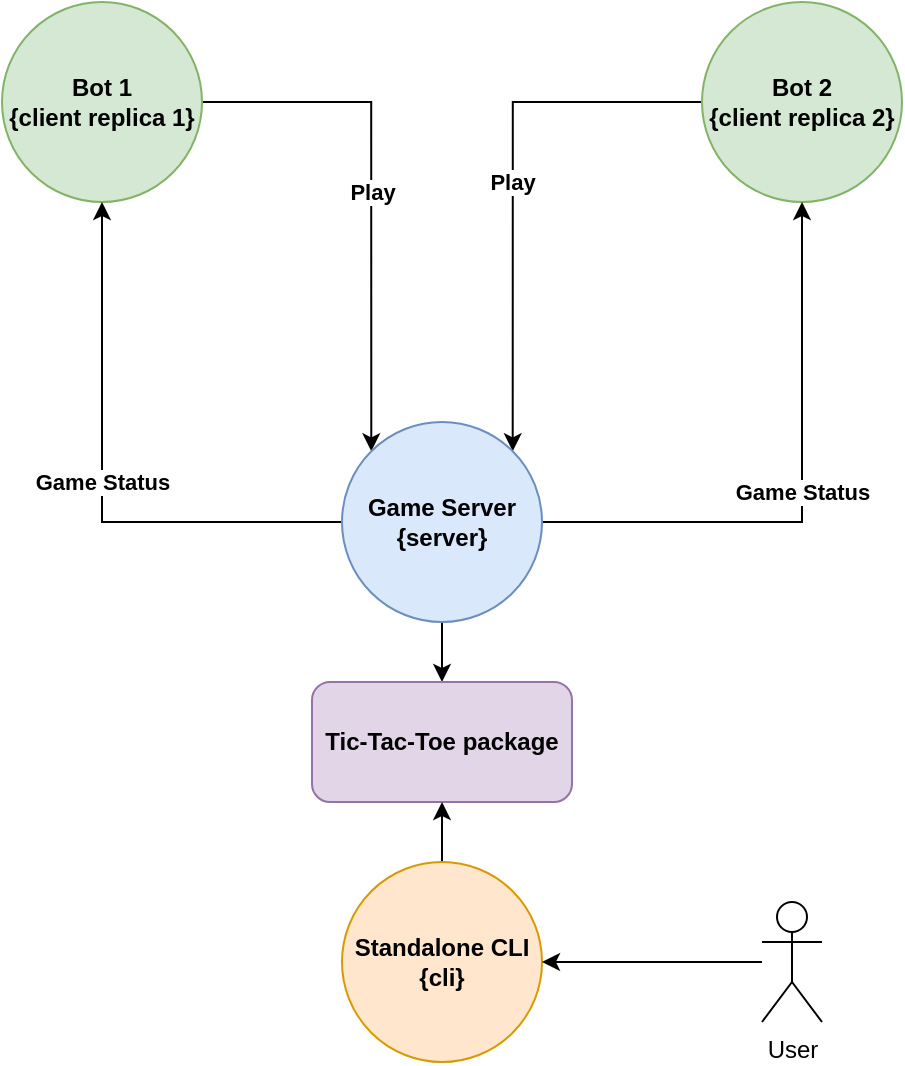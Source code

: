 <mxfile version="13.1.3" type="device"><diagram id="mvv9cKLMIcHPEKc3vS4R" name="Page-1"><mxGraphModel dx="981" dy="534" grid="1" gridSize="10" guides="1" tooltips="1" connect="1" arrows="1" fold="1" page="1" pageScale="1" pageWidth="850" pageHeight="1100" math="0" shadow="0"><root><mxCell id="0"/><mxCell id="1" parent="0"/><mxCell id="_lhavSdo8DJQ0j6J5Qvy-9" value="Play" style="edgeStyle=orthogonalEdgeStyle;rounded=0;orthogonalLoop=1;jettySize=auto;html=1;entryX=0;entryY=0;entryDx=0;entryDy=0;fontStyle=1" edge="1" parent="1" source="_lhavSdo8DJQ0j6J5Qvy-1" target="_lhavSdo8DJQ0j6J5Qvy-3"><mxGeometry relative="1" as="geometry"/></mxCell><mxCell id="_lhavSdo8DJQ0j6J5Qvy-1" value="Bot 1&lt;br&gt;{client replica 1}" style="ellipse;whiteSpace=wrap;html=1;fillColor=#d5e8d4;strokeColor=#82b366;fontStyle=1" vertex="1" parent="1"><mxGeometry x="130" y="160" width="100" height="100" as="geometry"/></mxCell><mxCell id="_lhavSdo8DJQ0j6J5Qvy-7" value="Play" style="edgeStyle=orthogonalEdgeStyle;rounded=0;orthogonalLoop=1;jettySize=auto;html=1;entryX=1;entryY=0;entryDx=0;entryDy=0;fontStyle=1" edge="1" parent="1" source="_lhavSdo8DJQ0j6J5Qvy-2" target="_lhavSdo8DJQ0j6J5Qvy-3"><mxGeometry relative="1" as="geometry"/></mxCell><mxCell id="_lhavSdo8DJQ0j6J5Qvy-2" value="Bot 2&lt;br&gt;{client replica 2}" style="ellipse;whiteSpace=wrap;html=1;fillColor=#d5e8d4;strokeColor=#82b366;fontStyle=1" vertex="1" parent="1"><mxGeometry x="480" y="160" width="100" height="100" as="geometry"/></mxCell><mxCell id="_lhavSdo8DJQ0j6J5Qvy-10" value="Game Status" style="edgeStyle=orthogonalEdgeStyle;rounded=0;orthogonalLoop=1;jettySize=auto;html=1;entryX=0.5;entryY=1;entryDx=0;entryDy=0;fontStyle=1" edge="1" parent="1" source="_lhavSdo8DJQ0j6J5Qvy-3" target="_lhavSdo8DJQ0j6J5Qvy-1"><mxGeometry relative="1" as="geometry"/></mxCell><mxCell id="_lhavSdo8DJQ0j6J5Qvy-11" value="Game Status" style="edgeStyle=orthogonalEdgeStyle;rounded=0;orthogonalLoop=1;jettySize=auto;html=1;entryX=0.5;entryY=1;entryDx=0;entryDy=0;fontStyle=1" edge="1" parent="1" source="_lhavSdo8DJQ0j6J5Qvy-3" target="_lhavSdo8DJQ0j6J5Qvy-2"><mxGeometry relative="1" as="geometry"/></mxCell><mxCell id="_lhavSdo8DJQ0j6J5Qvy-14" style="edgeStyle=orthogonalEdgeStyle;rounded=0;orthogonalLoop=1;jettySize=auto;html=1;entryX=0.5;entryY=0;entryDx=0;entryDy=0;fontStyle=1" edge="1" parent="1" source="_lhavSdo8DJQ0j6J5Qvy-3" target="_lhavSdo8DJQ0j6J5Qvy-13"><mxGeometry relative="1" as="geometry"/></mxCell><mxCell id="_lhavSdo8DJQ0j6J5Qvy-3" value="Game Server&lt;br&gt;{server}" style="ellipse;whiteSpace=wrap;html=1;fontStyle=1;fillColor=#dae8fc;strokeColor=#6c8ebf;" vertex="1" parent="1"><mxGeometry x="300" y="370" width="100" height="100" as="geometry"/></mxCell><mxCell id="_lhavSdo8DJQ0j6J5Qvy-13" value="Tic-Tac-Toe package" style="rounded=1;whiteSpace=wrap;html=1;fontStyle=1;fillColor=#e1d5e7;strokeColor=#9673a6;" vertex="1" parent="1"><mxGeometry x="285" y="500" width="130" height="60" as="geometry"/></mxCell><mxCell id="_lhavSdo8DJQ0j6J5Qvy-16" style="edgeStyle=orthogonalEdgeStyle;rounded=0;orthogonalLoop=1;jettySize=auto;html=1;entryX=0.5;entryY=1;entryDx=0;entryDy=0;fontStyle=1" edge="1" parent="1" source="_lhavSdo8DJQ0j6J5Qvy-15" target="_lhavSdo8DJQ0j6J5Qvy-13"><mxGeometry relative="1" as="geometry"/></mxCell><mxCell id="_lhavSdo8DJQ0j6J5Qvy-15" value="Standalone CLI&lt;br&gt;{cli}" style="ellipse;whiteSpace=wrap;html=1;fontStyle=1;fillColor=#ffe6cc;strokeColor=#d79b00;" vertex="1" parent="1"><mxGeometry x="300" y="590" width="100" height="100" as="geometry"/></mxCell><mxCell id="_lhavSdo8DJQ0j6J5Qvy-19" style="edgeStyle=orthogonalEdgeStyle;rounded=0;orthogonalLoop=1;jettySize=auto;html=1;entryX=1;entryY=0.5;entryDx=0;entryDy=0;" edge="1" parent="1" source="_lhavSdo8DJQ0j6J5Qvy-17" target="_lhavSdo8DJQ0j6J5Qvy-15"><mxGeometry relative="1" as="geometry"/></mxCell><mxCell id="_lhavSdo8DJQ0j6J5Qvy-17" value="User" style="shape=umlActor;verticalLabelPosition=bottom;labelBackgroundColor=#ffffff;verticalAlign=top;html=1;outlineConnect=0;" vertex="1" parent="1"><mxGeometry x="510" y="610" width="30" height="60" as="geometry"/></mxCell></root></mxGraphModel></diagram></mxfile>